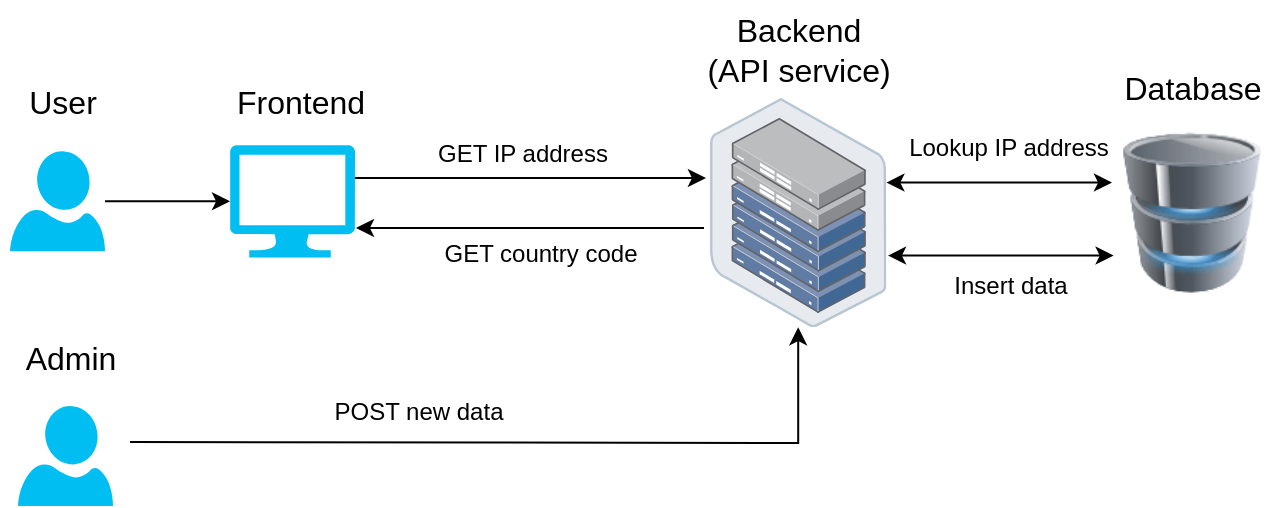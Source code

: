 <mxfile version="21.1.5">
  <diagram name="Page-1" id="_jlwwym89BQ75zo4eOzI">
    <mxGraphModel dx="906" dy="312" grid="1" gridSize="10" guides="1" tooltips="1" connect="1" arrows="1" fold="1" page="1" pageScale="1" pageWidth="850" pageHeight="1100" math="0" shadow="0">
      <root>
        <mxCell id="0" />
        <mxCell id="1" parent="0" />
        <mxCell id="TxHzLz7YqYgrMDHCUduJ-6" style="edgeStyle=orthogonalEdgeStyle;rounded=0;orthogonalLoop=1;jettySize=auto;html=1;entryX=0;entryY=0.5;entryDx=0;entryDy=0;entryPerimeter=0;" parent="1" source="TxHzLz7YqYgrMDHCUduJ-1" target="TxHzLz7YqYgrMDHCUduJ-2" edge="1">
          <mxGeometry relative="1" as="geometry" />
        </mxCell>
        <mxCell id="TxHzLz7YqYgrMDHCUduJ-1" value="" style="verticalLabelPosition=bottom;html=1;verticalAlign=top;align=center;strokeColor=none;fillColor=#00BEF2;shape=mxgraph.azure.user;" parent="1" vertex="1">
          <mxGeometry x="40" y="84.68" width="47.5" height="50" as="geometry" />
        </mxCell>
        <mxCell id="TxHzLz7YqYgrMDHCUduJ-7" style="edgeStyle=orthogonalEdgeStyle;rounded=0;orthogonalLoop=1;jettySize=auto;html=1;exitX=0.992;exitY=0.292;exitDx=0;exitDy=0;exitPerimeter=0;entryX=-0.023;entryY=0.349;entryDx=0;entryDy=0;entryPerimeter=0;" parent="1" source="TxHzLz7YqYgrMDHCUduJ-2" target="TxHzLz7YqYgrMDHCUduJ-3" edge="1">
          <mxGeometry relative="1" as="geometry">
            <mxPoint x="270" y="115" as="sourcePoint" />
          </mxGeometry>
        </mxCell>
        <mxCell id="TxHzLz7YqYgrMDHCUduJ-2" value="" style="verticalLabelPosition=bottom;html=1;verticalAlign=top;align=center;strokeColor=none;fillColor=#00BEF2;shape=mxgraph.azure.computer;pointerEvents=1;" parent="1" vertex="1">
          <mxGeometry x="150" y="81.55" width="62.5" height="56.25" as="geometry" />
        </mxCell>
        <mxCell id="TxHzLz7YqYgrMDHCUduJ-8" style="edgeStyle=orthogonalEdgeStyle;rounded=0;orthogonalLoop=1;jettySize=auto;html=1;entryX=0;entryY=0.5;entryDx=0;entryDy=0;startArrow=classic;startFill=1;" parent="1" edge="1">
          <mxGeometry relative="1" as="geometry">
            <mxPoint x="591" y="100.3" as="targetPoint" />
            <mxPoint x="478.2" y="100.3" as="sourcePoint" />
          </mxGeometry>
        </mxCell>
        <mxCell id="TxHzLz7YqYgrMDHCUduJ-3" value="" style="image;points=[];aspect=fixed;html=1;align=center;shadow=0;dashed=0;image=img/lib/allied_telesis/storage/Datacenter_Server_Half_Rack_ToR.svg;" parent="1" vertex="1">
          <mxGeometry x="390" y="58" width="88.2" height="114.6" as="geometry" />
        </mxCell>
        <mxCell id="TxHzLz7YqYgrMDHCUduJ-5" value="" style="image;html=1;image=img/lib/clip_art/computers/Database_128x128.png" parent="1" vertex="1">
          <mxGeometry x="591" y="75.3" width="80" height="80" as="geometry" />
        </mxCell>
        <mxCell id="TxHzLz7YqYgrMDHCUduJ-9" value="&lt;div style=&quot;font-size: 16px;&quot;&gt;User&lt;/div&gt;" style="text;html=1;align=center;verticalAlign=middle;resizable=0;points=[];autosize=1;strokeColor=none;fillColor=none;fontSize=16;" parent="1" vertex="1">
          <mxGeometry x="36" y="45.3" width="60" height="30" as="geometry" />
        </mxCell>
        <mxCell id="TxHzLz7YqYgrMDHCUduJ-10" value="Frontend" style="text;html=1;align=center;verticalAlign=middle;resizable=0;points=[];autosize=1;strokeColor=none;fillColor=none;fontSize=16;" parent="1" vertex="1">
          <mxGeometry x="140" y="45.3" width="90" height="30" as="geometry" />
        </mxCell>
        <mxCell id="TxHzLz7YqYgrMDHCUduJ-11" value="&lt;div style=&quot;font-size: 16px;&quot;&gt;Backend&lt;/div&gt;&lt;div style=&quot;font-size: 16px;&quot;&gt;(API service)&lt;/div&gt;" style="text;html=1;align=center;verticalAlign=middle;resizable=0;points=[];autosize=1;strokeColor=none;fillColor=none;fontSize=16;" parent="1" vertex="1">
          <mxGeometry x="374.1" y="9" width="120" height="50" as="geometry" />
        </mxCell>
        <mxCell id="TxHzLz7YqYgrMDHCUduJ-12" value="Database" style="text;html=1;align=center;verticalAlign=middle;resizable=0;points=[];autosize=1;strokeColor=none;fillColor=none;fontSize=16;" parent="1" vertex="1">
          <mxGeometry x="586" y="38" width="90" height="30" as="geometry" />
        </mxCell>
        <mxCell id="TxHzLz7YqYgrMDHCUduJ-13" value="GET IP address" style="text;html=1;align=center;verticalAlign=middle;resizable=0;points=[];autosize=1;strokeColor=none;fillColor=none;" parent="1" vertex="1">
          <mxGeometry x="241" y="71" width="110" height="30" as="geometry" />
        </mxCell>
        <mxCell id="TxHzLz7YqYgrMDHCUduJ-14" value="GET country code" style="text;html=1;align=center;verticalAlign=middle;resizable=0;points=[];autosize=1;strokeColor=none;fillColor=none;" parent="1" vertex="1">
          <mxGeometry x="245.0" y="121" width="120" height="30" as="geometry" />
        </mxCell>
        <mxCell id="TxHzLz7YqYgrMDHCUduJ-15" style="edgeStyle=orthogonalEdgeStyle;rounded=0;orthogonalLoop=1;jettySize=auto;html=1;exitX=-0.034;exitY=0.567;exitDx=0;exitDy=0;exitPerimeter=0;entryX=1.008;entryY=0.737;entryDx=0;entryDy=0;entryPerimeter=0;" parent="1" source="TxHzLz7YqYgrMDHCUduJ-3" target="TxHzLz7YqYgrMDHCUduJ-2" edge="1">
          <mxGeometry relative="1" as="geometry">
            <mxPoint x="300" y="125" as="sourcePoint" />
            <mxPoint x="270" y="133" as="targetPoint" />
          </mxGeometry>
        </mxCell>
        <mxCell id="TxHzLz7YqYgrMDHCUduJ-16" value="Lookup IP address" style="text;html=1;align=center;verticalAlign=middle;resizable=0;points=[];autosize=1;strokeColor=none;fillColor=none;" parent="1" vertex="1">
          <mxGeometry x="479" y="68.3" width="120" height="30" as="geometry" />
        </mxCell>
        <mxCell id="IK76jP-momBl3WfX5nT--1" value="" style="verticalLabelPosition=bottom;html=1;verticalAlign=top;align=center;strokeColor=none;fillColor=#00BEF2;shape=mxgraph.azure.user;" vertex="1" parent="1">
          <mxGeometry x="44" y="211.98" width="47.5" height="50" as="geometry" />
        </mxCell>
        <mxCell id="IK76jP-momBl3WfX5nT--2" value="Admin" style="text;html=1;align=center;verticalAlign=middle;resizable=0;points=[];autosize=1;strokeColor=none;fillColor=none;fontSize=16;" vertex="1" parent="1">
          <mxGeometry x="35" y="172.6" width="70" height="30" as="geometry" />
        </mxCell>
        <mxCell id="IK76jP-momBl3WfX5nT--3" style="edgeStyle=orthogonalEdgeStyle;rounded=0;orthogonalLoop=1;jettySize=auto;html=1;" edge="1" parent="1" target="TxHzLz7YqYgrMDHCUduJ-3">
          <mxGeometry relative="1" as="geometry">
            <mxPoint x="100" y="230" as="sourcePoint" />
            <mxPoint x="336" y="238.98" as="targetPoint" />
          </mxGeometry>
        </mxCell>
        <mxCell id="IK76jP-momBl3WfX5nT--4" value="POST new data" style="text;html=1;align=center;verticalAlign=middle;resizable=0;points=[];autosize=1;strokeColor=none;fillColor=none;" vertex="1" parent="1">
          <mxGeometry x="189" y="199.98" width="110" height="30" as="geometry" />
        </mxCell>
        <mxCell id="IK76jP-momBl3WfX5nT--5" style="edgeStyle=orthogonalEdgeStyle;rounded=0;orthogonalLoop=1;jettySize=auto;html=1;entryX=0;entryY=0.5;entryDx=0;entryDy=0;startArrow=classic;startFill=1;" edge="1" parent="1">
          <mxGeometry relative="1" as="geometry">
            <mxPoint x="591.8" y="136.8" as="targetPoint" />
            <mxPoint x="479.0" y="136.8" as="sourcePoint" />
          </mxGeometry>
        </mxCell>
        <mxCell id="IK76jP-momBl3WfX5nT--6" value="Insert data" style="text;html=1;align=center;verticalAlign=middle;resizable=0;points=[];autosize=1;strokeColor=none;fillColor=none;" vertex="1" parent="1">
          <mxGeometry x="499.8" y="136.8" width="80" height="30" as="geometry" />
        </mxCell>
      </root>
    </mxGraphModel>
  </diagram>
</mxfile>
